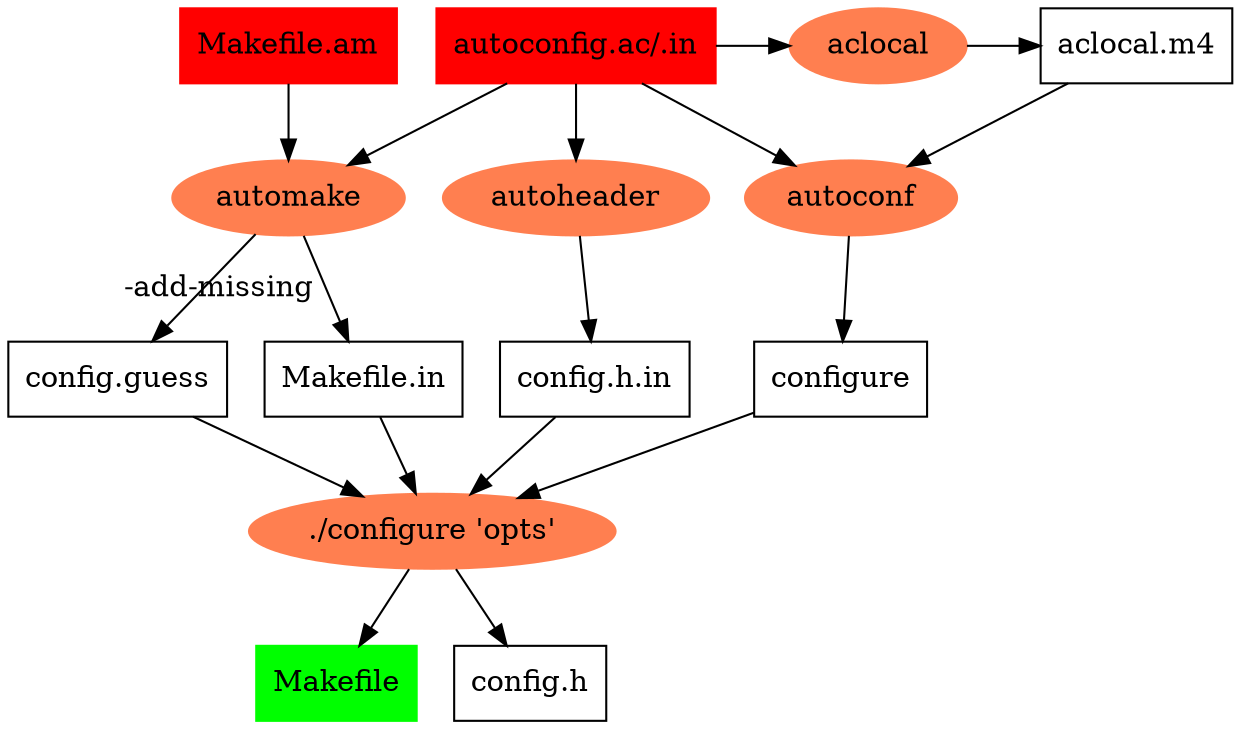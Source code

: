 /*=============================================================================
#     FileName: flow.gv
#         Desc: Gnu auto build flow
#       Author: Rowan Pang
#        Email: pangweizhen.2008@hotmail.com
#     HomePage:
#      Version: 0.0.1
#   LastChange: 2017-12-18 16:46:45
#      History:
=============================================================================*/
//
// flow.gv
//
// Created on 18-12-2017 by root
//
digraph flow {

    //manual edit
    splines = "line"
    node[
	colorscheme = "X11"
	shape = "box"
	color = "red"
        style = "filled"
    ]

    autoconfigIN[label = "autoconfig.ac/.in"]
    autoMakeIN[label = "Makefile.am"]

    node [
	colorscheme = "X11"
	shape = "box"
	style = "solid"
	color = ""
    ]

    aclocalGen[label = "aclocal.m4"]
    autoMakeGen[label = "Makefile.in"]
    autoconfigGen[label = "configure"]

    Makefile[color = "green",style = "filled"]

    configGuess[label = "config.guess"]
    autoheaderIN[label = "config.h.in"]
    autoheaderGen[label = "config.h"]

    node [
	colorscheme = "X11"
	shape = "ellipse"
	style = "filled"
	color = "coral"
    ]
    cmdAutoMake[label = "automake"]
    cmdAutoConf[label = "autoconf"]
    cmdAclocal[label = "aclocal"]
    cmdConfigure[label = "./configure 'opts'"]
    cmdAutoHead[label = "autoheader"]

    {rank = "same";
	autoconfigIN
	cmdAclocal
	aclocalGen
    }

    autoconfigIN -> cmdAclocal -> aclocalGen
    aclocalGen -> cmdAutoConf
    autoconfigIN -> cmdAutoConf -> autoconfigGen
    autoconfigIN -> cmdAutoMake
    autoMakeIN -> cmdAutoMake -> autoMakeGen
    cmdAutoMake -> configGuess [label = "-add-missing"]
    configGuess -> cmdConfigure

    autoconfigIN -> cmdAutoHead -> autoheaderIN
    autoheaderIN -> cmdConfigure -> autoheaderGen

    autoconfigGen -> cmdConfigure
    autoMakeGen -> cmdConfigure -> Makefile

}
